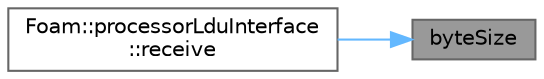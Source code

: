 digraph "byteSize"
{
 // LATEX_PDF_SIZE
  bgcolor="transparent";
  edge [fontname=Helvetica,fontsize=10,labelfontname=Helvetica,labelfontsize=10];
  node [fontname=Helvetica,fontsize=10,shape=box,height=0.2,width=0.4];
  rankdir="RL";
  Node1 [id="Node000001",label="byteSize",height=0.2,width=0.4,color="gray40", fillcolor="grey60", style="filled", fontcolor="black",tooltip=" "];
  Node1 -> Node2 [id="edge1_Node000001_Node000002",dir="back",color="steelblue1",style="solid",tooltip=" "];
  Node2 [id="Node000002",label="Foam::processorLduInterface\l::receive",height=0.2,width=0.4,color="grey40", fillcolor="white", style="filled",URL="$classFoam_1_1processorLduInterface.html#a58cb45574da4c8f9e5fdbb82bf2029a2",tooltip=" "];
}
